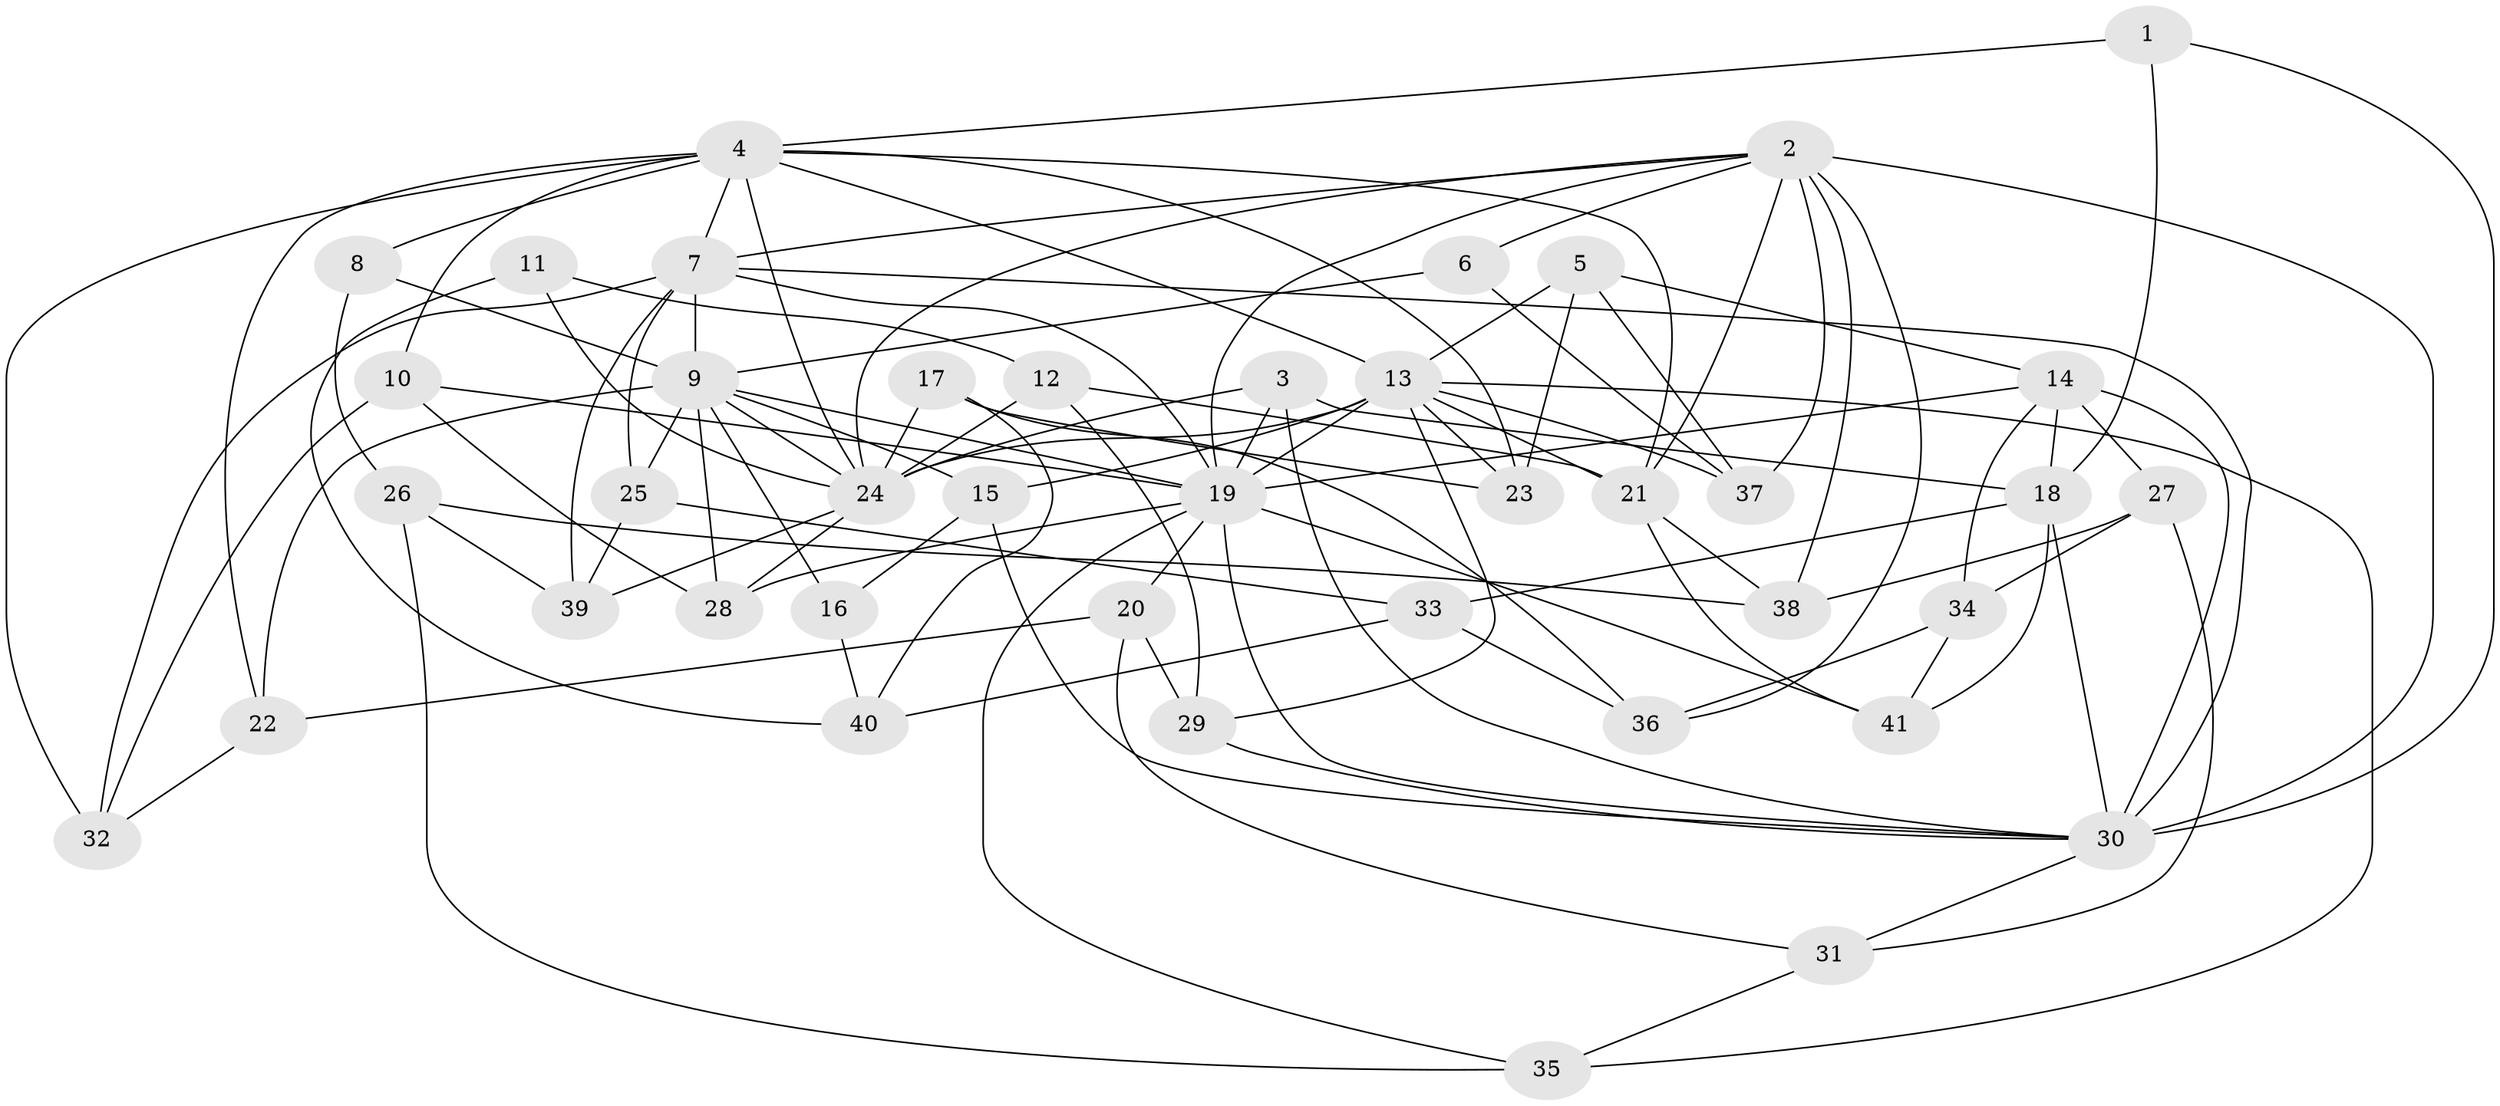 // original degree distribution, {4: 1.0}
// Generated by graph-tools (version 1.1) at 2025/38/03/09/25 02:38:15]
// undirected, 41 vertices, 106 edges
graph export_dot {
graph [start="1"]
  node [color=gray90,style=filled];
  1;
  2;
  3;
  4;
  5;
  6;
  7;
  8;
  9;
  10;
  11;
  12;
  13;
  14;
  15;
  16;
  17;
  18;
  19;
  20;
  21;
  22;
  23;
  24;
  25;
  26;
  27;
  28;
  29;
  30;
  31;
  32;
  33;
  34;
  35;
  36;
  37;
  38;
  39;
  40;
  41;
  1 -- 4 [weight=1.0];
  1 -- 18 [weight=2.0];
  1 -- 30 [weight=1.0];
  2 -- 6 [weight=2.0];
  2 -- 7 [weight=1.0];
  2 -- 19 [weight=1.0];
  2 -- 21 [weight=2.0];
  2 -- 24 [weight=1.0];
  2 -- 30 [weight=2.0];
  2 -- 36 [weight=1.0];
  2 -- 37 [weight=1.0];
  2 -- 38 [weight=1.0];
  3 -- 18 [weight=1.0];
  3 -- 19 [weight=1.0];
  3 -- 24 [weight=1.0];
  3 -- 30 [weight=1.0];
  4 -- 7 [weight=1.0];
  4 -- 8 [weight=2.0];
  4 -- 10 [weight=1.0];
  4 -- 13 [weight=1.0];
  4 -- 21 [weight=2.0];
  4 -- 22 [weight=1.0];
  4 -- 23 [weight=1.0];
  4 -- 24 [weight=1.0];
  4 -- 32 [weight=1.0];
  5 -- 13 [weight=1.0];
  5 -- 14 [weight=1.0];
  5 -- 23 [weight=1.0];
  5 -- 37 [weight=1.0];
  6 -- 9 [weight=1.0];
  6 -- 37 [weight=1.0];
  7 -- 9 [weight=1.0];
  7 -- 19 [weight=1.0];
  7 -- 25 [weight=1.0];
  7 -- 30 [weight=1.0];
  7 -- 32 [weight=1.0];
  7 -- 39 [weight=1.0];
  8 -- 9 [weight=1.0];
  8 -- 26 [weight=1.0];
  9 -- 15 [weight=1.0];
  9 -- 16 [weight=2.0];
  9 -- 19 [weight=1.0];
  9 -- 22 [weight=1.0];
  9 -- 24 [weight=2.0];
  9 -- 25 [weight=1.0];
  9 -- 28 [weight=1.0];
  10 -- 19 [weight=1.0];
  10 -- 28 [weight=1.0];
  10 -- 32 [weight=1.0];
  11 -- 12 [weight=1.0];
  11 -- 24 [weight=2.0];
  11 -- 40 [weight=1.0];
  12 -- 21 [weight=1.0];
  12 -- 24 [weight=1.0];
  12 -- 29 [weight=1.0];
  13 -- 15 [weight=1.0];
  13 -- 19 [weight=1.0];
  13 -- 21 [weight=1.0];
  13 -- 23 [weight=1.0];
  13 -- 24 [weight=1.0];
  13 -- 29 [weight=1.0];
  13 -- 35 [weight=1.0];
  13 -- 37 [weight=1.0];
  14 -- 18 [weight=3.0];
  14 -- 19 [weight=1.0];
  14 -- 27 [weight=1.0];
  14 -- 30 [weight=1.0];
  14 -- 34 [weight=1.0];
  15 -- 16 [weight=1.0];
  15 -- 30 [weight=1.0];
  16 -- 40 [weight=1.0];
  17 -- 23 [weight=1.0];
  17 -- 24 [weight=1.0];
  17 -- 36 [weight=1.0];
  17 -- 40 [weight=1.0];
  18 -- 30 [weight=2.0];
  18 -- 33 [weight=1.0];
  18 -- 41 [weight=1.0];
  19 -- 20 [weight=1.0];
  19 -- 28 [weight=1.0];
  19 -- 30 [weight=1.0];
  19 -- 35 [weight=1.0];
  19 -- 41 [weight=1.0];
  20 -- 22 [weight=1.0];
  20 -- 29 [weight=1.0];
  20 -- 31 [weight=1.0];
  21 -- 38 [weight=1.0];
  21 -- 41 [weight=1.0];
  22 -- 32 [weight=1.0];
  24 -- 28 [weight=1.0];
  24 -- 39 [weight=1.0];
  25 -- 33 [weight=1.0];
  25 -- 39 [weight=1.0];
  26 -- 35 [weight=1.0];
  26 -- 38 [weight=1.0];
  26 -- 39 [weight=1.0];
  27 -- 31 [weight=1.0];
  27 -- 34 [weight=1.0];
  27 -- 38 [weight=1.0];
  29 -- 30 [weight=1.0];
  30 -- 31 [weight=1.0];
  31 -- 35 [weight=1.0];
  33 -- 36 [weight=1.0];
  33 -- 40 [weight=1.0];
  34 -- 36 [weight=1.0];
  34 -- 41 [weight=1.0];
}

